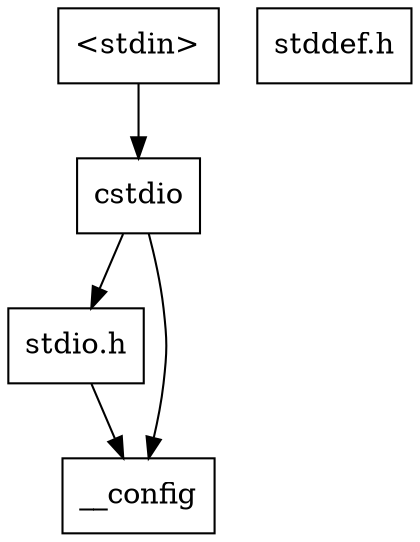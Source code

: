 digraph "dependencies" {
  header_0 [ shape="box", label="\<stdin\>" ];
  header_1 [ shape="box", label="cstdio" ];
  header_11 [ shape="box", label="stdio.h" ];
  header_14 [ shape="box", label="stddef.h" ];
  header_2 [ shape="box", label="__config" ];
  header_0 -> header_1;
  header_1 -> header_2;
  header_1 -> header_11;
  header_11 -> header_2;
}